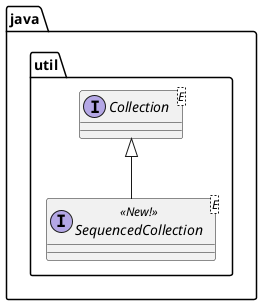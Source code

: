 @startuml
'https://plantuml.com/class-diagram

package java.util {
  interface Collection<E>
  interface SequencedCollection<E> <<New!>> extends Collection
}

@enduml
